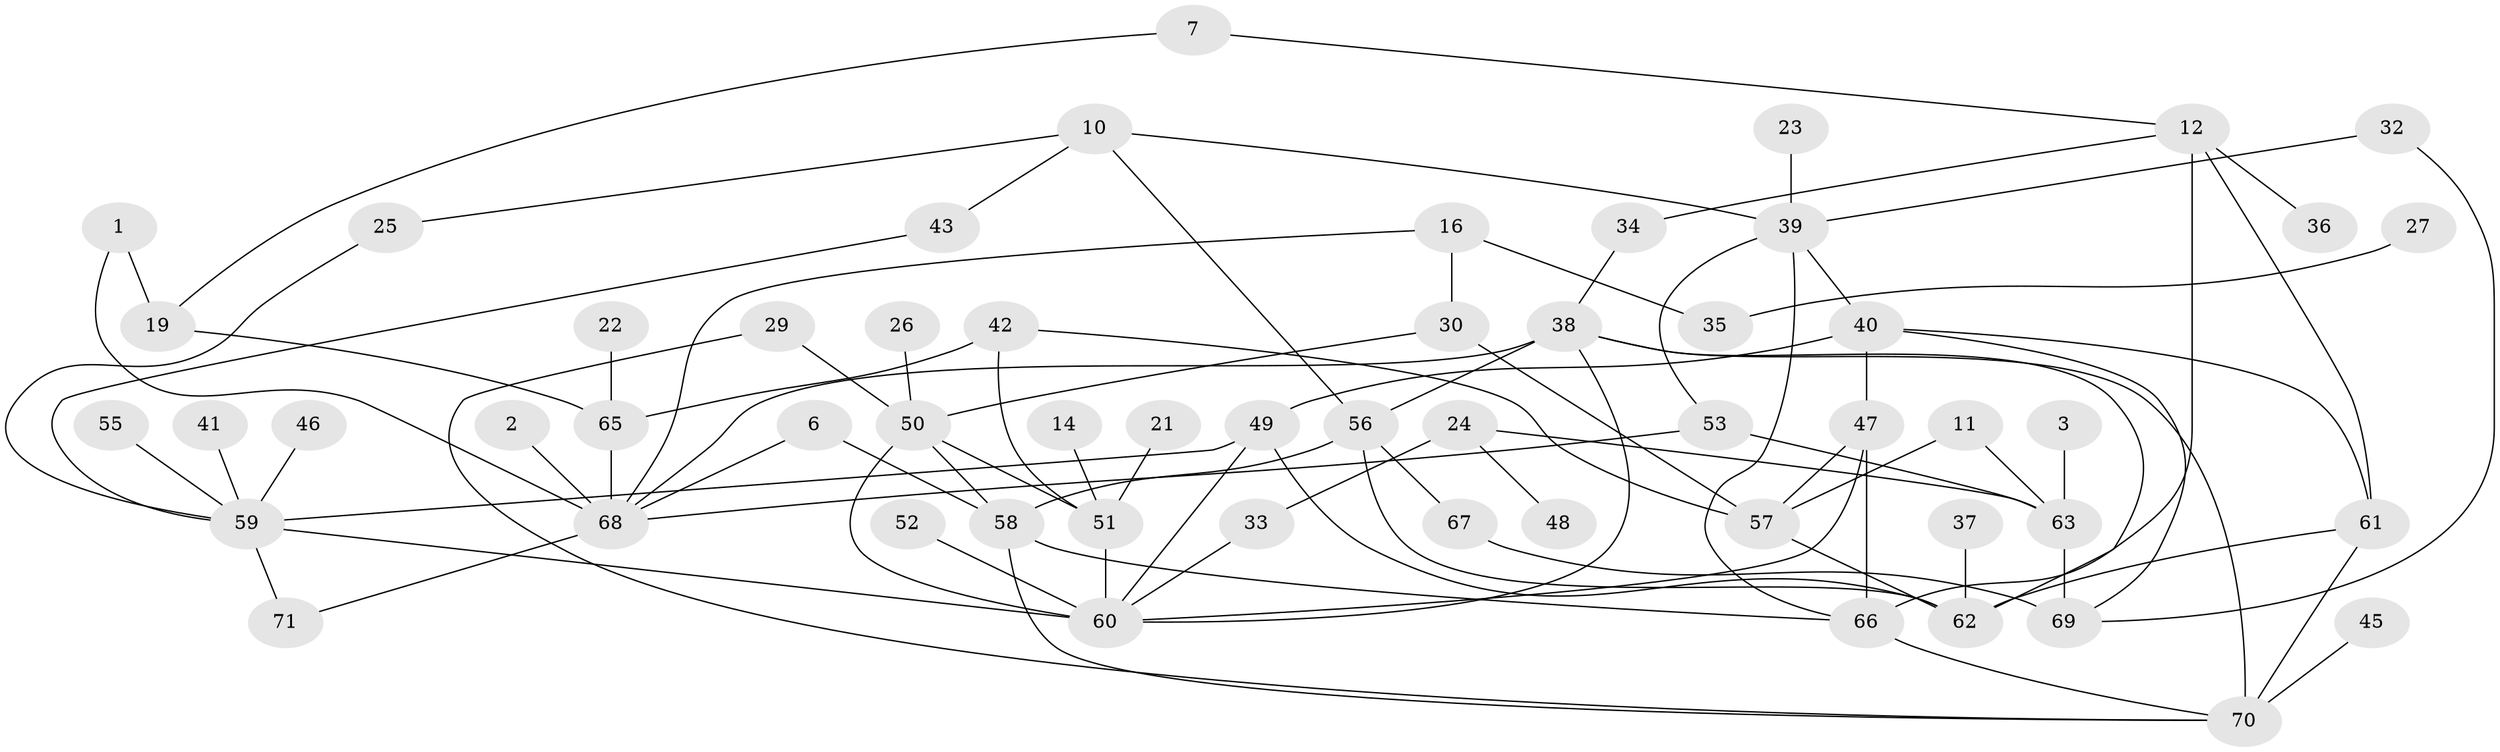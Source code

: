 // original degree distribution, {4: 0.16312056737588654, 1: 0.1702127659574468, 2: 0.3049645390070922, 0: 0.09929078014184398, 3: 0.19858156028368795, 5: 0.05673758865248227, 6: 0.0070921985815602835}
// Generated by graph-tools (version 1.1) at 2025/25/03/09/25 03:25:20]
// undirected, 57 vertices, 89 edges
graph export_dot {
graph [start="1"]
  node [color=gray90,style=filled];
  1;
  2;
  3;
  6;
  7;
  10;
  11;
  12;
  14;
  16;
  19;
  21;
  22;
  23;
  24;
  25;
  26;
  27;
  29;
  30;
  32;
  33;
  34;
  35;
  36;
  37;
  38;
  39;
  40;
  41;
  42;
  43;
  45;
  46;
  47;
  48;
  49;
  50;
  51;
  52;
  53;
  55;
  56;
  57;
  58;
  59;
  60;
  61;
  62;
  63;
  65;
  66;
  67;
  68;
  69;
  70;
  71;
  1 -- 19 [weight=1.0];
  1 -- 68 [weight=1.0];
  2 -- 68 [weight=1.0];
  3 -- 63 [weight=1.0];
  6 -- 58 [weight=1.0];
  6 -- 68 [weight=1.0];
  7 -- 12 [weight=1.0];
  7 -- 19 [weight=1.0];
  10 -- 25 [weight=1.0];
  10 -- 39 [weight=1.0];
  10 -- 43 [weight=1.0];
  10 -- 56 [weight=1.0];
  11 -- 57 [weight=1.0];
  11 -- 63 [weight=1.0];
  12 -- 34 [weight=1.0];
  12 -- 36 [weight=1.0];
  12 -- 61 [weight=1.0];
  12 -- 66 [weight=1.0];
  14 -- 51 [weight=1.0];
  16 -- 30 [weight=1.0];
  16 -- 35 [weight=1.0];
  16 -- 68 [weight=1.0];
  19 -- 65 [weight=1.0];
  21 -- 51 [weight=1.0];
  22 -- 65 [weight=1.0];
  23 -- 39 [weight=1.0];
  24 -- 33 [weight=1.0];
  24 -- 48 [weight=1.0];
  24 -- 63 [weight=1.0];
  25 -- 59 [weight=1.0];
  26 -- 50 [weight=1.0];
  27 -- 35 [weight=1.0];
  29 -- 50 [weight=1.0];
  29 -- 70 [weight=1.0];
  30 -- 50 [weight=1.0];
  30 -- 57 [weight=1.0];
  32 -- 39 [weight=1.0];
  32 -- 69 [weight=1.0];
  33 -- 60 [weight=1.0];
  34 -- 38 [weight=1.0];
  37 -- 62 [weight=1.0];
  38 -- 56 [weight=1.0];
  38 -- 60 [weight=1.0];
  38 -- 62 [weight=1.0];
  38 -- 68 [weight=1.0];
  38 -- 70 [weight=1.0];
  39 -- 40 [weight=1.0];
  39 -- 53 [weight=1.0];
  39 -- 66 [weight=1.0];
  40 -- 47 [weight=1.0];
  40 -- 49 [weight=3.0];
  40 -- 61 [weight=1.0];
  40 -- 69 [weight=1.0];
  41 -- 59 [weight=1.0];
  42 -- 51 [weight=1.0];
  42 -- 57 [weight=1.0];
  42 -- 65 [weight=1.0];
  43 -- 59 [weight=1.0];
  45 -- 70 [weight=2.0];
  46 -- 59 [weight=1.0];
  47 -- 57 [weight=2.0];
  47 -- 60 [weight=1.0];
  47 -- 66 [weight=1.0];
  49 -- 59 [weight=1.0];
  49 -- 60 [weight=1.0];
  49 -- 62 [weight=1.0];
  50 -- 51 [weight=1.0];
  50 -- 58 [weight=1.0];
  50 -- 60 [weight=2.0];
  51 -- 60 [weight=1.0];
  52 -- 60 [weight=1.0];
  53 -- 63 [weight=1.0];
  53 -- 68 [weight=1.0];
  55 -- 59 [weight=1.0];
  56 -- 58 [weight=1.0];
  56 -- 62 [weight=1.0];
  56 -- 67 [weight=1.0];
  57 -- 62 [weight=1.0];
  58 -- 66 [weight=1.0];
  58 -- 70 [weight=1.0];
  59 -- 60 [weight=1.0];
  59 -- 71 [weight=1.0];
  61 -- 62 [weight=1.0];
  61 -- 70 [weight=1.0];
  63 -- 69 [weight=2.0];
  65 -- 68 [weight=2.0];
  66 -- 70 [weight=1.0];
  67 -- 69 [weight=1.0];
  68 -- 71 [weight=1.0];
}
